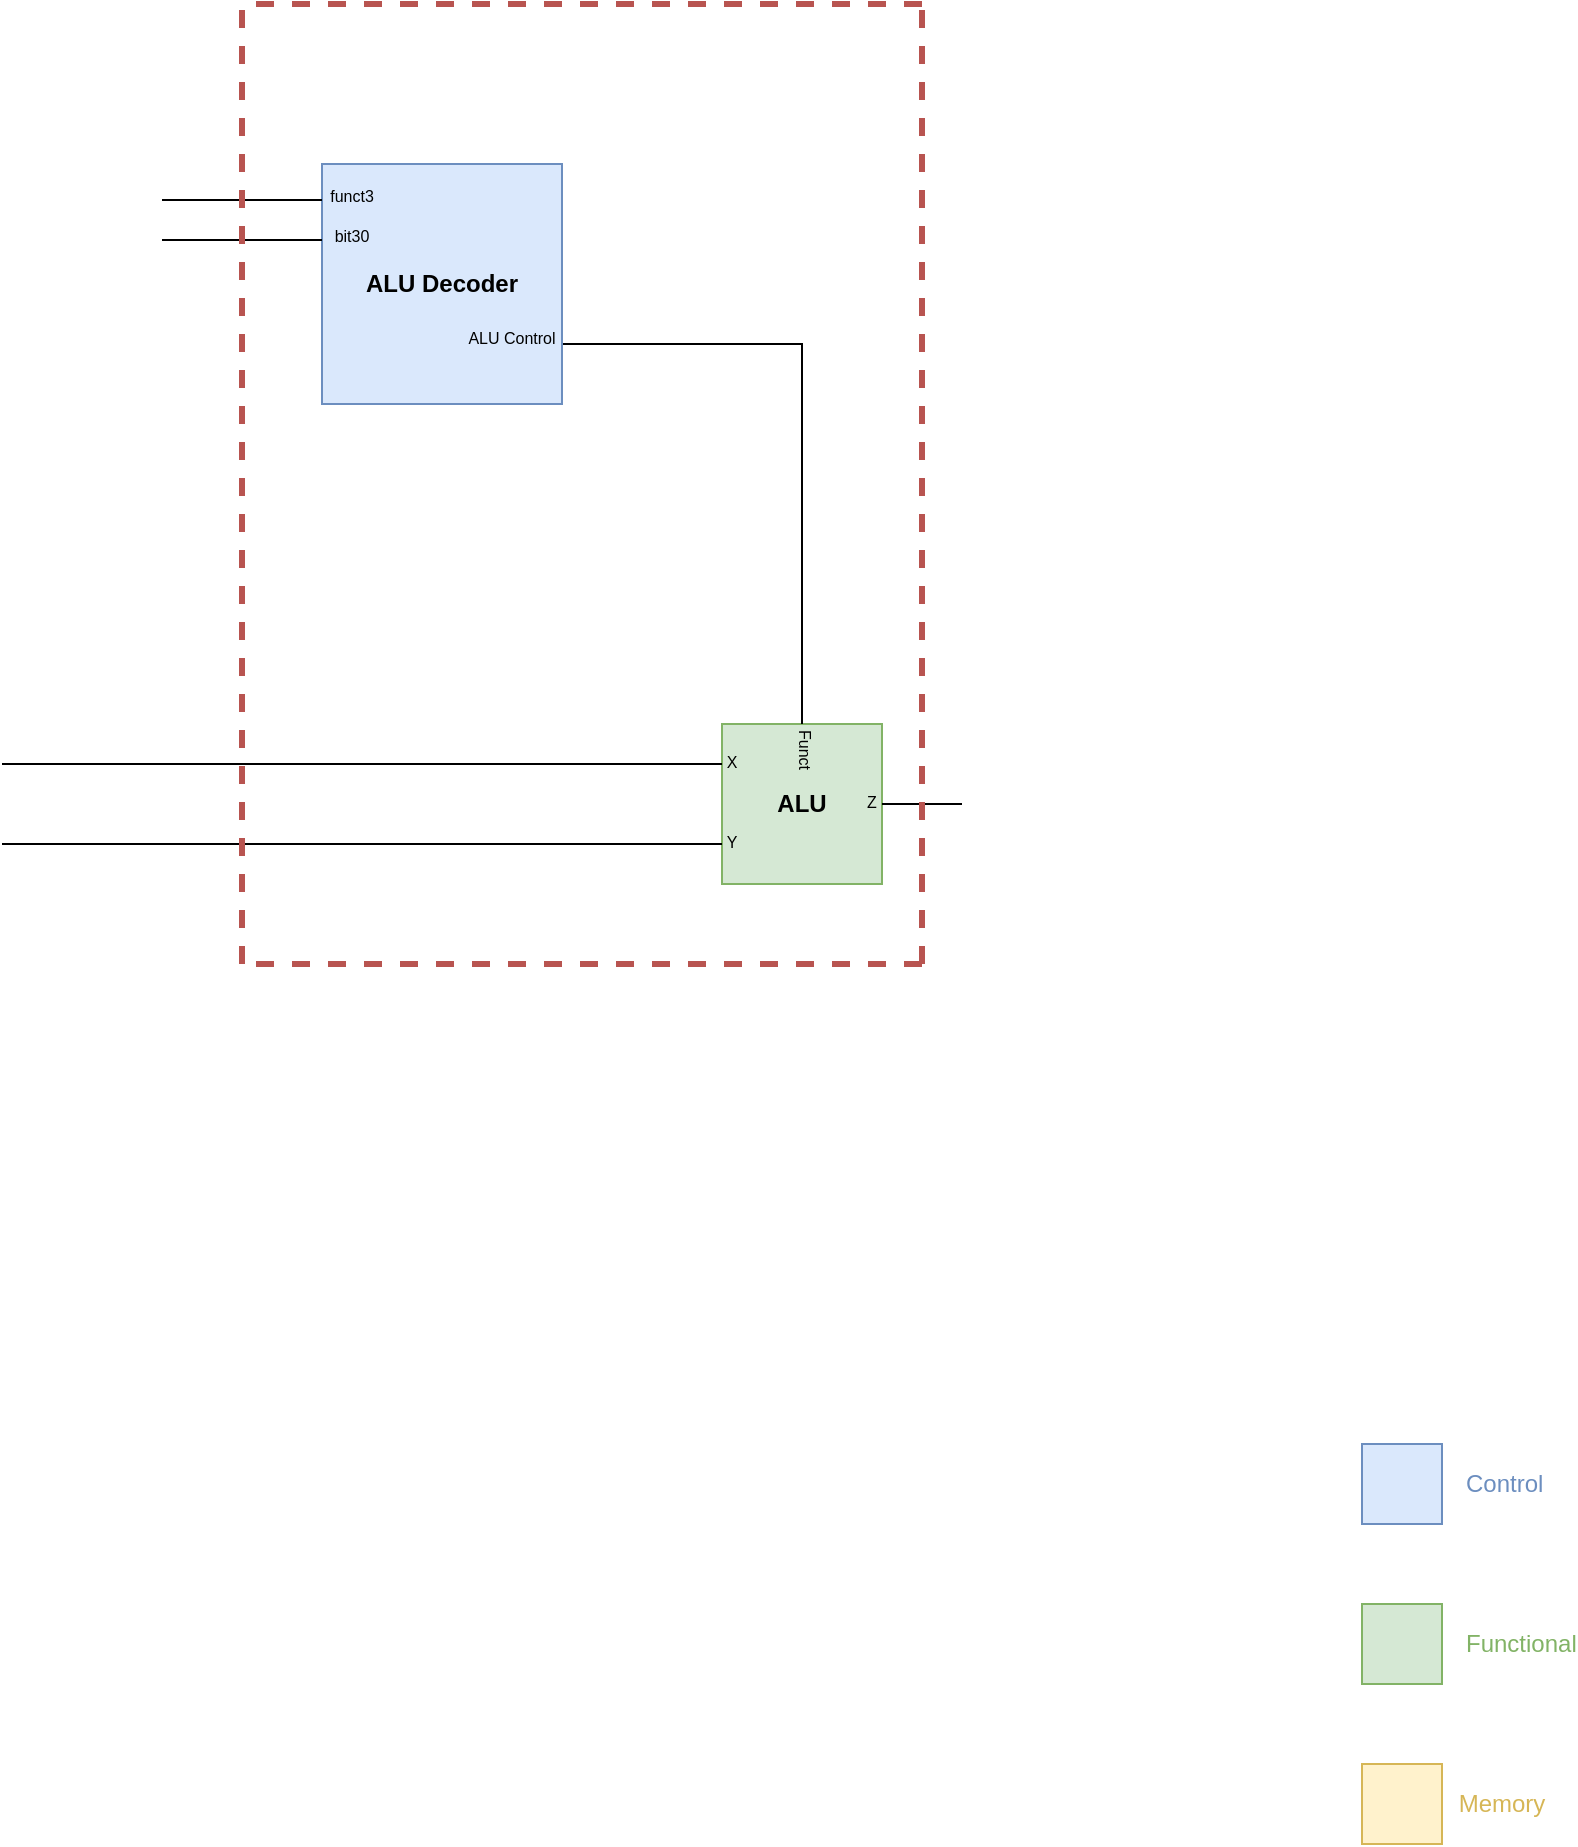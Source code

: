 <mxfile version="12.6.5" type="github">
  <diagram id="l-QONBMP0DDUvviEroiV" name="Page-1">
    <mxGraphModel dx="672" dy="371" grid="1" gridSize="10" guides="0" tooltips="1" connect="1" arrows="0" fold="0" page="1" pageScale="1" pageWidth="1654" pageHeight="1169" math="0" shadow="0">
      <root>
        <mxCell id="0"/>
        <mxCell id="1" parent="0"/>
        <mxCell id="b9wL08kcFKdRMESmPfWV-15" value="" style="whiteSpace=wrap;html=1;aspect=fixed;fillColor=#dae8fc;strokeColor=#6c8ebf;" parent="1" vertex="1">
          <mxGeometry x="1240" y="920" width="40" height="40" as="geometry"/>
        </mxCell>
        <mxCell id="b9wL08kcFKdRMESmPfWV-16" value="" style="whiteSpace=wrap;html=1;aspect=fixed;fillColor=#d5e8d4;strokeColor=#82b366;" parent="1" vertex="1">
          <mxGeometry x="1240" y="1000" width="40" height="40" as="geometry"/>
        </mxCell>
        <mxCell id="b9wL08kcFKdRMESmPfWV-17" value="" style="whiteSpace=wrap;html=1;aspect=fixed;fillColor=#fff2cc;strokeColor=#d6b656;" parent="1" vertex="1">
          <mxGeometry x="1240" y="1080" width="40" height="40" as="geometry"/>
        </mxCell>
        <mxCell id="b9wL08kcFKdRMESmPfWV-18" value="&lt;font color=&quot;#6c8ebf&quot;&gt;Control&lt;/font&gt;" style="text;html=1;strokeColor=none;fillColor=none;align=left;verticalAlign=middle;whiteSpace=wrap;rounded=0;" parent="1" vertex="1">
          <mxGeometry x="1290" y="930" width="40" height="20" as="geometry"/>
        </mxCell>
        <mxCell id="b9wL08kcFKdRMESmPfWV-19" value="&lt;font&gt;Functional&lt;/font&gt;" style="text;html=1;strokeColor=none;fillColor=none;align=left;verticalAlign=middle;whiteSpace=wrap;rounded=0;fontColor=#82B366;" parent="1" vertex="1">
          <mxGeometry x="1290" y="1010" width="40" height="20" as="geometry"/>
        </mxCell>
        <mxCell id="b9wL08kcFKdRMESmPfWV-20" value="&lt;font&gt;Memory&lt;/font&gt;" style="text;html=1;strokeColor=none;fillColor=none;align=center;verticalAlign=middle;whiteSpace=wrap;rounded=0;fontColor=#D6B656;" parent="1" vertex="1">
          <mxGeometry x="1290" y="1087.5" width="40" height="25" as="geometry"/>
        </mxCell>
        <mxCell id="b9wL08kcFKdRMESmPfWV-31" value="" style="group" parent="1" vertex="1" connectable="0">
          <mxGeometry x="880" y="530" width="160" height="110" as="geometry"/>
        </mxCell>
        <mxCell id="b9wL08kcFKdRMESmPfWV-30" value="" style="group" parent="b9wL08kcFKdRMESmPfWV-31" vertex="1" connectable="0">
          <mxGeometry width="160" height="110" as="geometry"/>
        </mxCell>
        <mxCell id="b9wL08kcFKdRMESmPfWV-25" value="" style="group;container=1;" parent="b9wL08kcFKdRMESmPfWV-30" vertex="1" connectable="0">
          <mxGeometry width="160" height="110" as="geometry">
            <mxRectangle width="50" height="40" as="alternateBounds"/>
          </mxGeometry>
        </mxCell>
        <mxCell id="b9wL08kcFKdRMESmPfWV-34" value="" style="group" parent="b9wL08kcFKdRMESmPfWV-25" vertex="1" connectable="0">
          <mxGeometry y="10" width="160" height="100" as="geometry"/>
        </mxCell>
        <mxCell id="b9wL08kcFKdRMESmPfWV-21" value="" style="group" parent="b9wL08kcFKdRMESmPfWV-34" vertex="1" connectable="0">
          <mxGeometry y="20" width="160" height="80" as="geometry"/>
        </mxCell>
        <mxCell id="b9wL08kcFKdRMESmPfWV-4" value="&lt;b&gt;ALU&lt;/b&gt;" style="whiteSpace=wrap;html=1;aspect=fixed;fillColor=#d5e8d4;strokeColor=#82b366;" parent="b9wL08kcFKdRMESmPfWV-21" vertex="1">
          <mxGeometry x="40" width="80" height="80" as="geometry"/>
        </mxCell>
        <mxCell id="b9wL08kcFKdRMESmPfWV-5" value="" style="endArrow=none;html=1;entryX=0;entryY=0.25;entryDx=0;entryDy=0;" parent="b9wL08kcFKdRMESmPfWV-21" target="b9wL08kcFKdRMESmPfWV-4" edge="1">
          <mxGeometry width="50" height="50" relative="1" as="geometry">
            <mxPoint x="-320" y="20" as="sourcePoint"/>
            <mxPoint x="20" as="targetPoint"/>
          </mxGeometry>
        </mxCell>
        <mxCell id="b9wL08kcFKdRMESmPfWV-6" value="" style="endArrow=none;html=1;entryX=0;entryY=0.25;entryDx=0;entryDy=0;" parent="b9wL08kcFKdRMESmPfWV-21" edge="1">
          <mxGeometry width="50" height="50" relative="1" as="geometry">
            <mxPoint x="-320" y="60" as="sourcePoint"/>
            <mxPoint x="40" y="60.0" as="targetPoint"/>
          </mxGeometry>
        </mxCell>
        <mxCell id="b9wL08kcFKdRMESmPfWV-7" value="&lt;font style=&quot;font-size: 8px&quot;&gt;X&lt;/font&gt;" style="text;html=1;strokeColor=none;fillColor=none;align=center;verticalAlign=middle;whiteSpace=wrap;rounded=0;" parent="b9wL08kcFKdRMESmPfWV-21" vertex="1">
          <mxGeometry x="40" y="13" width="10" height="10" as="geometry"/>
        </mxCell>
        <mxCell id="b9wL08kcFKdRMESmPfWV-10" value="&lt;span style=&quot;font-size: 8px&quot;&gt;Y&lt;/span&gt;" style="text;html=1;strokeColor=none;fillColor=none;align=center;verticalAlign=middle;whiteSpace=wrap;rounded=0;" parent="b9wL08kcFKdRMESmPfWV-21" vertex="1">
          <mxGeometry x="40" y="48" width="10" height="20" as="geometry"/>
        </mxCell>
        <mxCell id="b9wL08kcFKdRMESmPfWV-13" value="" style="endArrow=none;html=1;exitX=1;exitY=0.5;exitDx=0;exitDy=0;" parent="b9wL08kcFKdRMESmPfWV-21" source="b9wL08kcFKdRMESmPfWV-4" edge="1">
          <mxGeometry width="50" height="50" relative="1" as="geometry">
            <mxPoint x="120" y="50" as="sourcePoint"/>
            <mxPoint x="160" y="40" as="targetPoint"/>
          </mxGeometry>
        </mxCell>
        <mxCell id="b9wL08kcFKdRMESmPfWV-14" value="&lt;span style=&quot;font-size: 8px&quot;&gt;Z&lt;/span&gt;" style="text;html=1;strokeColor=none;fillColor=none;align=center;verticalAlign=middle;whiteSpace=wrap;rounded=0;" parent="b9wL08kcFKdRMESmPfWV-21" vertex="1">
          <mxGeometry x="110" y="33" width="10" height="10" as="geometry"/>
        </mxCell>
        <mxCell id="b9wL08kcFKdRMESmPfWV-24" value="&lt;span style=&quot;font-size: 8px&quot;&gt;Funct&lt;br&gt;&lt;/span&gt;" style="text;html=1;strokeColor=none;fillColor=none;align=center;verticalAlign=middle;whiteSpace=wrap;rounded=0;rotation=90;" parent="b9wL08kcFKdRMESmPfWV-21" vertex="1">
          <mxGeometry x="68" y="8.5" width="29" height="9" as="geometry"/>
        </mxCell>
        <mxCell id="b9wL08kcFKdRMESmPfWV-33" style="edgeStyle=none;rounded=0;orthogonalLoop=1;jettySize=auto;html=1;exitX=0.5;exitY=0;exitDx=0;exitDy=0;entryX=1;entryY=0.75;entryDx=0;entryDy=0;endArrow=none;endFill=0;fontColor=#D6B656;" parent="1" source="b9wL08kcFKdRMESmPfWV-4" target="b9wL08kcFKdRMESmPfWV-22" edge="1">
          <mxGeometry relative="1" as="geometry">
            <Array as="points">
              <mxPoint x="960" y="370"/>
            </Array>
          </mxGeometry>
        </mxCell>
        <mxCell id="b9wL08kcFKdRMESmPfWV-39" value="" style="group;rounded=0;" parent="1" vertex="1" connectable="0">
          <mxGeometry x="670" y="280" width="220" height="120" as="geometry"/>
        </mxCell>
        <mxCell id="b9wL08kcFKdRMESmPfWV-29" value="" style="group" parent="b9wL08kcFKdRMESmPfWV-39" vertex="1" connectable="0">
          <mxGeometry width="200" height="120" as="geometry"/>
        </mxCell>
        <mxCell id="b9wL08kcFKdRMESmPfWV-22" value="&lt;b&gt;ALU Decoder&lt;/b&gt;" style="rounded=0;whiteSpace=wrap;html=1;fillColor=#dae8fc;strokeColor=#6c8ebf;" parent="b9wL08kcFKdRMESmPfWV-29" vertex="1">
          <mxGeometry x="50" width="120" height="120" as="geometry"/>
        </mxCell>
        <mxCell id="b9wL08kcFKdRMESmPfWV-28" value="&lt;font style=&quot;font-size: 8px&quot;&gt;ALU Control&lt;br&gt;&lt;/font&gt;" style="text;html=1;strokeColor=none;fillColor=none;align=center;verticalAlign=middle;whiteSpace=wrap;rounded=0;" parent="b9wL08kcFKdRMESmPfWV-29" vertex="1">
          <mxGeometry x="120" y="81" width="50" height="10" as="geometry"/>
        </mxCell>
        <mxCell id="S8RZ_7sWAsN10gz5XgzC-13" value="&lt;font style=&quot;font-size: 8px&quot;&gt;funct3&lt;/font&gt;" style="text;html=1;strokeColor=none;fillColor=none;align=center;verticalAlign=middle;whiteSpace=wrap;rounded=0;" parent="b9wL08kcFKdRMESmPfWV-29" vertex="1">
          <mxGeometry x="50" y="10" width="30" height="10" as="geometry"/>
        </mxCell>
        <mxCell id="JDJYhe-PeFsWq8iMDvUq-1" value="&lt;font style=&quot;font-size: 8px&quot;&gt;bit30&lt;/font&gt;" style="text;html=1;strokeColor=none;fillColor=none;align=center;verticalAlign=middle;whiteSpace=wrap;rounded=0;" vertex="1" parent="b9wL08kcFKdRMESmPfWV-29">
          <mxGeometry x="50" y="30" width="30" height="10" as="geometry"/>
        </mxCell>
        <mxCell id="JDJYhe-PeFsWq8iMDvUq-2" value="" style="endArrow=none;html=1;entryX=0;entryY=0.25;entryDx=0;entryDy=0;" edge="1" parent="b9wL08kcFKdRMESmPfWV-29">
          <mxGeometry width="50" height="50" relative="1" as="geometry">
            <mxPoint x="-30" y="38" as="sourcePoint"/>
            <mxPoint x="50" y="38" as="targetPoint"/>
          </mxGeometry>
        </mxCell>
        <mxCell id="S8RZ_7sWAsN10gz5XgzC-8" value="" style="endArrow=none;html=1;entryX=0;entryY=0.25;entryDx=0;entryDy=0;" parent="1" edge="1">
          <mxGeometry width="50" height="50" relative="1" as="geometry">
            <mxPoint x="640" y="298" as="sourcePoint"/>
            <mxPoint x="720" y="298" as="targetPoint"/>
          </mxGeometry>
        </mxCell>
        <mxCell id="S8RZ_7sWAsN10gz5XgzC-15" value="" style="endArrow=none;dashed=1;html=1;fillColor=#f8cecc;strokeColor=#b85450;strokeWidth=3;" parent="1" edge="1">
          <mxGeometry width="50" height="50" relative="1" as="geometry">
            <mxPoint x="680" y="680" as="sourcePoint"/>
            <mxPoint x="680" y="200" as="targetPoint"/>
          </mxGeometry>
        </mxCell>
        <mxCell id="S8RZ_7sWAsN10gz5XgzC-16" value="" style="endArrow=none;dashed=1;html=1;fillColor=#f8cecc;strokeColor=#b85450;strokeWidth=3;" parent="1" edge="1">
          <mxGeometry width="50" height="50" relative="1" as="geometry">
            <mxPoint x="1020" y="680" as="sourcePoint"/>
            <mxPoint x="1020" y="200" as="targetPoint"/>
          </mxGeometry>
        </mxCell>
        <mxCell id="S8RZ_7sWAsN10gz5XgzC-17" value="" style="endArrow=none;dashed=1;html=1;fillColor=#f8cecc;strokeColor=#b85450;strokeWidth=3;" parent="1" edge="1">
          <mxGeometry width="50" height="50" relative="1" as="geometry">
            <mxPoint x="1020" y="200" as="sourcePoint"/>
            <mxPoint x="680" y="200" as="targetPoint"/>
          </mxGeometry>
        </mxCell>
        <mxCell id="S8RZ_7sWAsN10gz5XgzC-18" value="" style="endArrow=none;dashed=1;html=1;fillColor=#f8cecc;strokeColor=#b85450;strokeWidth=3;" parent="1" edge="1">
          <mxGeometry width="50" height="50" relative="1" as="geometry">
            <mxPoint x="1020" y="680" as="sourcePoint"/>
            <mxPoint x="680" y="680" as="targetPoint"/>
          </mxGeometry>
        </mxCell>
      </root>
    </mxGraphModel>
  </diagram>
</mxfile>
